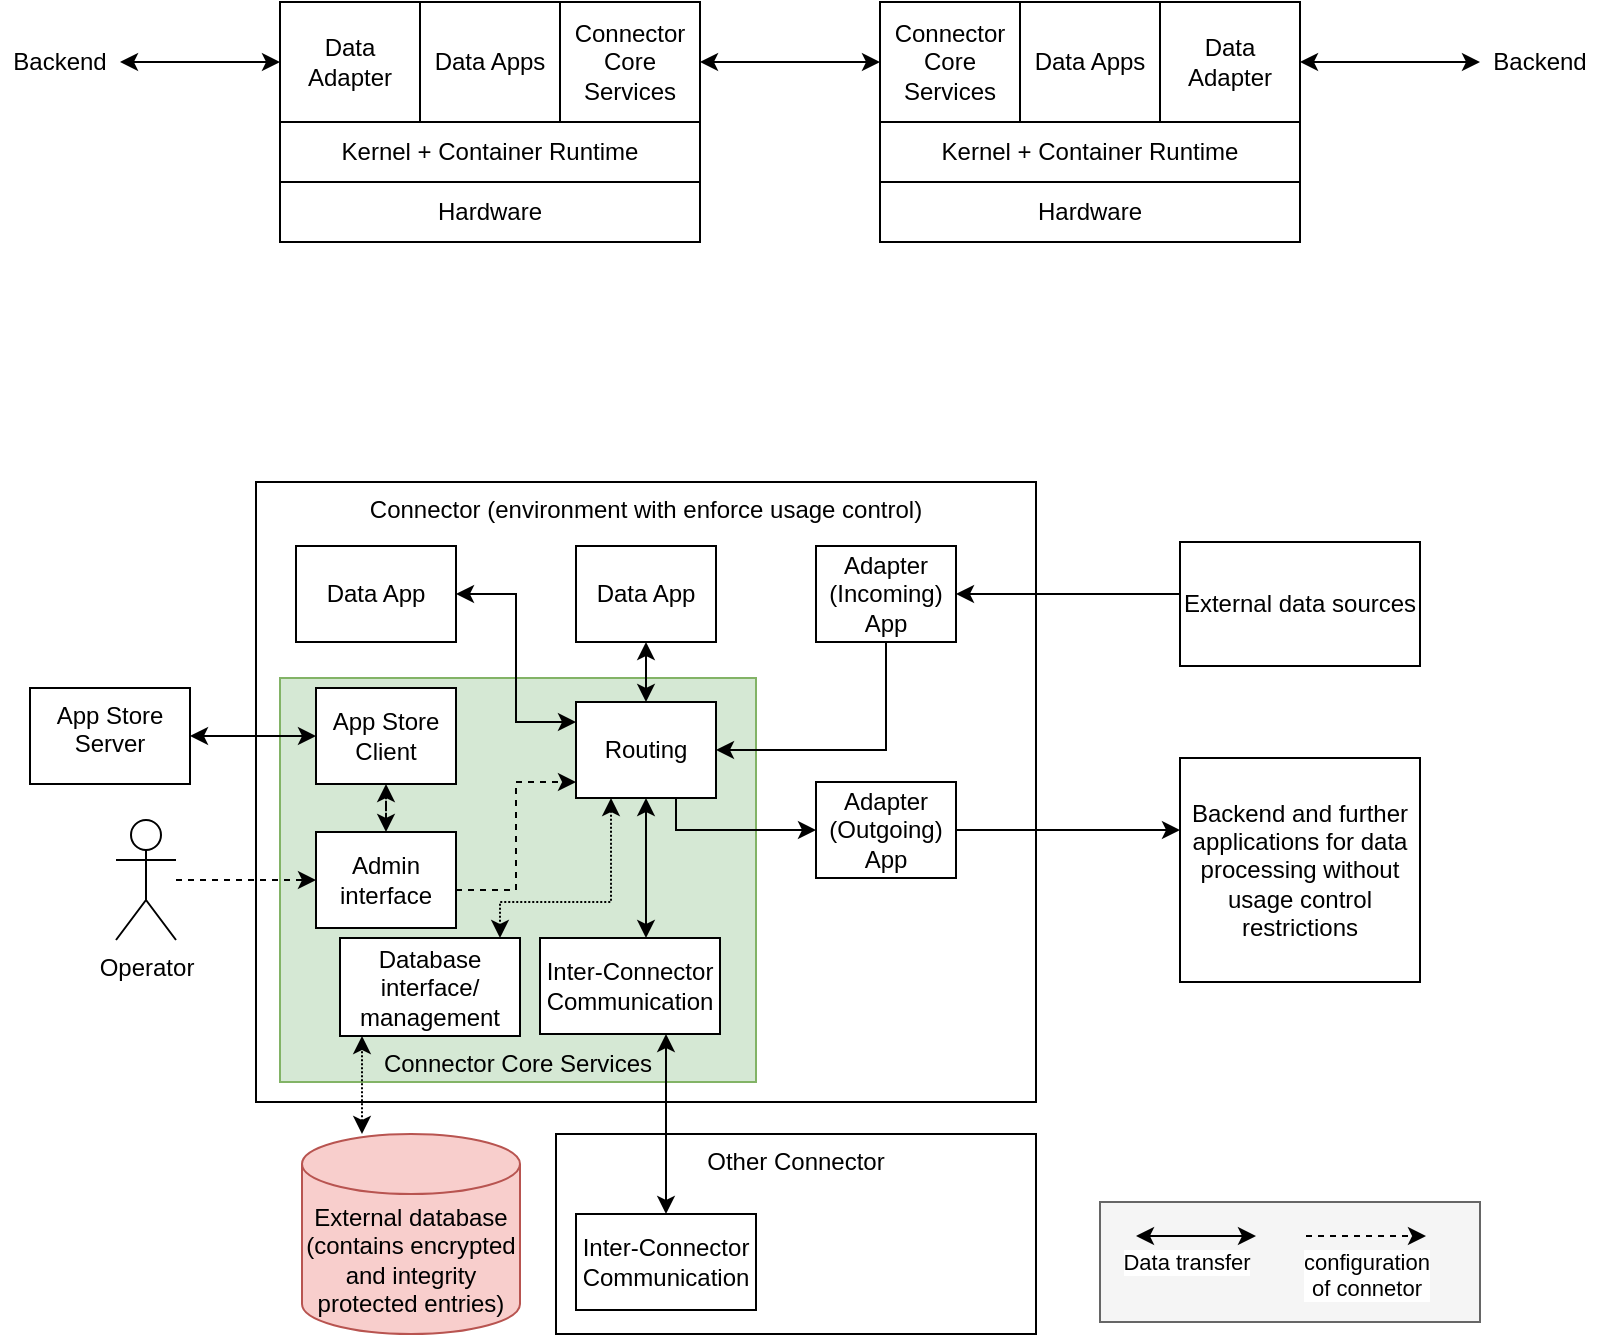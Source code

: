 <mxfile version="16.5.1" type="device"><diagram id="bOl5BT2cn8zYsUA697xh" name="Page-1"><mxGraphModel dx="1102" dy="635" grid="1" gridSize="10" guides="1" tooltips="1" connect="1" arrows="1" fold="1" page="1" pageScale="1" pageWidth="827" pageHeight="583" math="0" shadow="0"><root><mxCell id="0"/><mxCell id="1" parent="0"/><mxCell id="3eL8xNFTJwhiXGhW72Hy-10" value="" style="rounded=0;whiteSpace=wrap;html=1;fillColor=#f5f5f5;fontColor=#333333;strokeColor=#666666;" vertex="1" parent="1"><mxGeometry x="570" y="630" width="190" height="60" as="geometry"/></mxCell><mxCell id="WQdRFX0M8UbtAmI7GhOH-17" value="Connector (environment with enforce usage control)" style="rounded=0;whiteSpace=wrap;html=1;verticalAlign=top;" parent="1" vertex="1"><mxGeometry x="148" y="270" width="390" height="310" as="geometry"/></mxCell><mxCell id="3eL8xNFTJwhiXGhW72Hy-5" value="Connector Core Services" style="rounded=0;whiteSpace=wrap;html=1;verticalAlign=bottom;fillColor=#d5e8d4;strokeColor=#82b366;" vertex="1" parent="1"><mxGeometry x="160" y="368" width="238" height="202" as="geometry"/></mxCell><mxCell id="WQdRFX0M8UbtAmI7GhOH-1" value="Hardware" style="rounded=0;whiteSpace=wrap;html=1;" parent="1" vertex="1"><mxGeometry x="160" y="120" width="210" height="30" as="geometry"/></mxCell><mxCell id="WQdRFX0M8UbtAmI7GhOH-2" value="Kernel + Container Runtime" style="rounded=0;whiteSpace=wrap;html=1;" parent="1" vertex="1"><mxGeometry x="160" y="90" width="210" height="30" as="geometry"/></mxCell><mxCell id="WQdRFX0M8UbtAmI7GhOH-11" style="edgeStyle=orthogonalEdgeStyle;rounded=0;orthogonalLoop=1;jettySize=auto;html=1;entryX=0;entryY=0.5;entryDx=0;entryDy=0;startArrow=classic;startFill=1;" parent="1" source="WQdRFX0M8UbtAmI7GhOH-3" target="WQdRFX0M8UbtAmI7GhOH-8" edge="1"><mxGeometry relative="1" as="geometry"/></mxCell><mxCell id="WQdRFX0M8UbtAmI7GhOH-3" value="Connector Core Services" style="rounded=0;whiteSpace=wrap;html=1;" parent="1" vertex="1"><mxGeometry x="300" y="30" width="70" height="60" as="geometry"/></mxCell><mxCell id="WQdRFX0M8UbtAmI7GhOH-4" value="Data Apps" style="rounded=0;whiteSpace=wrap;html=1;" parent="1" vertex="1"><mxGeometry x="230" y="30" width="70" height="60" as="geometry"/></mxCell><mxCell id="WQdRFX0M8UbtAmI7GhOH-5" value="Data Adapter" style="rounded=0;whiteSpace=wrap;html=1;" parent="1" vertex="1"><mxGeometry x="160" y="30" width="70" height="60" as="geometry"/></mxCell><mxCell id="WQdRFX0M8UbtAmI7GhOH-6" value="Hardware" style="rounded=0;whiteSpace=wrap;html=1;" parent="1" vertex="1"><mxGeometry x="460" y="120" width="210" height="30" as="geometry"/></mxCell><mxCell id="WQdRFX0M8UbtAmI7GhOH-7" value="Kernel + Container Runtime" style="rounded=0;whiteSpace=wrap;html=1;" parent="1" vertex="1"><mxGeometry x="460" y="90" width="210" height="30" as="geometry"/></mxCell><mxCell id="WQdRFX0M8UbtAmI7GhOH-8" value="Connector Core Services" style="rounded=0;whiteSpace=wrap;html=1;" parent="1" vertex="1"><mxGeometry x="460" y="30" width="70" height="60" as="geometry"/></mxCell><mxCell id="WQdRFX0M8UbtAmI7GhOH-9" value="Data Apps" style="rounded=0;whiteSpace=wrap;html=1;" parent="1" vertex="1"><mxGeometry x="530" y="30" width="70" height="60" as="geometry"/></mxCell><mxCell id="WQdRFX0M8UbtAmI7GhOH-10" value="Data Adapter" style="rounded=0;whiteSpace=wrap;html=1;" parent="1" vertex="1"><mxGeometry x="600" y="30" width="70" height="60" as="geometry"/></mxCell><mxCell id="WQdRFX0M8UbtAmI7GhOH-14" style="edgeStyle=orthogonalEdgeStyle;rounded=0;orthogonalLoop=1;jettySize=auto;html=1;startArrow=classic;startFill=1;" parent="1" source="WQdRFX0M8UbtAmI7GhOH-13" target="WQdRFX0M8UbtAmI7GhOH-5" edge="1"><mxGeometry relative="1" as="geometry"/></mxCell><mxCell id="WQdRFX0M8UbtAmI7GhOH-13" value="Backend" style="text;html=1;strokeColor=none;fillColor=none;align=center;verticalAlign=middle;whiteSpace=wrap;rounded=0;" parent="1" vertex="1"><mxGeometry x="20" y="45" width="60" height="30" as="geometry"/></mxCell><mxCell id="WQdRFX0M8UbtAmI7GhOH-15" style="edgeStyle=orthogonalEdgeStyle;rounded=0;orthogonalLoop=1;jettySize=auto;html=1;startArrow=classic;startFill=1;" parent="1" source="WQdRFX0M8UbtAmI7GhOH-16" target="WQdRFX0M8UbtAmI7GhOH-10" edge="1"><mxGeometry relative="1" as="geometry"><mxPoint x="900" y="60" as="targetPoint"/></mxGeometry></mxCell><mxCell id="WQdRFX0M8UbtAmI7GhOH-16" value="Backend" style="text;html=1;strokeColor=none;fillColor=none;align=center;verticalAlign=middle;whiteSpace=wrap;rounded=0;" parent="1" vertex="1"><mxGeometry x="760" y="45" width="60" height="30" as="geometry"/></mxCell><mxCell id="WQdRFX0M8UbtAmI7GhOH-28" style="edgeStyle=orthogonalEdgeStyle;rounded=0;orthogonalLoop=1;jettySize=auto;html=1;startArrow=classic;startFill=1;" parent="1" source="WQdRFX0M8UbtAmI7GhOH-18" target="WQdRFX0M8UbtAmI7GhOH-22" edge="1"><mxGeometry relative="1" as="geometry"><Array as="points"><mxPoint x="278" y="326"/><mxPoint x="278" y="390"/></Array></mxGeometry></mxCell><mxCell id="WQdRFX0M8UbtAmI7GhOH-18" value="Data App" style="rounded=0;whiteSpace=wrap;html=1;" parent="1" vertex="1"><mxGeometry x="168" y="302" width="80" height="48" as="geometry"/></mxCell><mxCell id="WQdRFX0M8UbtAmI7GhOH-27" style="edgeStyle=orthogonalEdgeStyle;rounded=0;orthogonalLoop=1;jettySize=auto;html=1;startArrow=classic;startFill=1;" parent="1" source="WQdRFX0M8UbtAmI7GhOH-19" target="WQdRFX0M8UbtAmI7GhOH-22" edge="1"><mxGeometry relative="1" as="geometry"/></mxCell><mxCell id="WQdRFX0M8UbtAmI7GhOH-19" value="Data App" style="rounded=0;whiteSpace=wrap;html=1;" parent="1" vertex="1"><mxGeometry x="308" y="302" width="70" height="48" as="geometry"/></mxCell><mxCell id="WQdRFX0M8UbtAmI7GhOH-33" style="edgeStyle=orthogonalEdgeStyle;rounded=0;orthogonalLoop=1;jettySize=auto;html=1;startArrow=classic;startFill=1;endArrow=none;endFill=0;" parent="1" source="WQdRFX0M8UbtAmI7GhOH-20" edge="1" target="3eL8xNFTJwhiXGhW72Hy-9"><mxGeometry relative="1" as="geometry"><mxPoint x="550" y="230" as="targetPoint"/><Array as="points"><mxPoint x="600" y="326"/><mxPoint x="600" y="326"/></Array></mxGeometry></mxCell><mxCell id="WQdRFX0M8UbtAmI7GhOH-20" value="Adapter (Incoming)&lt;br&gt;App" style="rounded=0;whiteSpace=wrap;html=1;" parent="1" vertex="1"><mxGeometry x="428" y="302" width="70" height="48" as="geometry"/></mxCell><mxCell id="WQdRFX0M8UbtAmI7GhOH-34" style="edgeStyle=orthogonalEdgeStyle;rounded=0;orthogonalLoop=1;jettySize=auto;html=1;startArrow=none;startFill=0;endArrow=classic;endFill=1;" parent="1" source="WQdRFX0M8UbtAmI7GhOH-21" edge="1" target="WQdRFX0M8UbtAmI7GhOH-35"><mxGeometry relative="1" as="geometry"><mxPoint x="588" y="500" as="targetPoint"/><Array as="points"><mxPoint x="580" y="444"/><mxPoint x="580" y="444"/></Array></mxGeometry></mxCell><mxCell id="WQdRFX0M8UbtAmI7GhOH-21" value="Adapter (Outgoing)&lt;br&gt;App" style="rounded=0;whiteSpace=wrap;html=1;" parent="1" vertex="1"><mxGeometry x="428" y="420" width="70" height="48" as="geometry"/></mxCell><mxCell id="WQdRFX0M8UbtAmI7GhOH-31" style="edgeStyle=orthogonalEdgeStyle;rounded=0;orthogonalLoop=1;jettySize=auto;html=1;startArrow=classic;startFill=1;endArrow=none;endFill=0;" parent="1" source="WQdRFX0M8UbtAmI7GhOH-22" target="WQdRFX0M8UbtAmI7GhOH-20" edge="1"><mxGeometry relative="1" as="geometry"/></mxCell><mxCell id="WQdRFX0M8UbtAmI7GhOH-32" style="edgeStyle=orthogonalEdgeStyle;rounded=0;orthogonalLoop=1;jettySize=auto;html=1;entryX=0;entryY=0.5;entryDx=0;entryDy=0;startArrow=none;startFill=0;" parent="1" source="WQdRFX0M8UbtAmI7GhOH-22" target="WQdRFX0M8UbtAmI7GhOH-21" edge="1"><mxGeometry relative="1" as="geometry"><Array as="points"><mxPoint x="358" y="444"/></Array></mxGeometry></mxCell><mxCell id="WQdRFX0M8UbtAmI7GhOH-37" style="edgeStyle=orthogonalEdgeStyle;rounded=0;orthogonalLoop=1;jettySize=auto;html=1;startArrow=classic;startFill=1;endArrow=classic;endFill=1;" parent="1" source="WQdRFX0M8UbtAmI7GhOH-22" target="WQdRFX0M8UbtAmI7GhOH-36" edge="1"><mxGeometry relative="1" as="geometry"><Array as="points"><mxPoint x="343" y="460"/><mxPoint x="343" y="460"/></Array></mxGeometry></mxCell><mxCell id="3eL8xNFTJwhiXGhW72Hy-15" style="edgeStyle=orthogonalEdgeStyle;rounded=0;orthogonalLoop=1;jettySize=auto;html=1;dashed=1;dashPattern=1 1;startArrow=classic;startFill=1;endArrow=classic;endFill=1;exitX=0.25;exitY=1;exitDx=0;exitDy=0;" edge="1" parent="1" source="WQdRFX0M8UbtAmI7GhOH-22" target="3eL8xNFTJwhiXGhW72Hy-11"><mxGeometry relative="1" as="geometry"><Array as="points"><mxPoint x="326" y="480"/><mxPoint x="270" y="480"/></Array></mxGeometry></mxCell><mxCell id="WQdRFX0M8UbtAmI7GhOH-22" value="Routing&lt;span style=&quot;color: rgba(0 , 0 , 0 , 0) ; font-family: monospace ; font-size: 0px&quot;&gt;%3CmxGraphModel%3E%3Croot%3E%3CmxCell%20id%3D%220%22%2F%3E%3CmxCell%20id%3D%221%22%20parent%3D%220%22%2F%3E%3CmxCell%20id%3D%222%22%20value%3D%22Data%20App%22%20style%3D%22rounded%3D0%3BwhiteSpace%3Dwrap%3Bhtml%3D1%3B%22%20vertex%3D%221%22%20parent%3D%221%22%3E%3CmxGeometry%20x%3D%22210%22%20y%3D%22292%22%20width%3D%2270%22%20height%3D%2248%22%20as%3D%22geometry%22%2F%3E%3C%2FmxCell%3E%3C%2Froot%3E%3C%2FmxGraphModel%3E&lt;/span&gt;" style="rounded=0;whiteSpace=wrap;html=1;" parent="1" vertex="1"><mxGeometry x="308" y="380" width="70" height="48" as="geometry"/></mxCell><mxCell id="WQdRFX0M8UbtAmI7GhOH-26" style="edgeStyle=orthogonalEdgeStyle;rounded=0;orthogonalLoop=1;jettySize=auto;html=1;startArrow=none;startFill=0;dashed=1;" parent="1" source="WQdRFX0M8UbtAmI7GhOH-23" target="WQdRFX0M8UbtAmI7GhOH-22" edge="1"><mxGeometry relative="1" as="geometry"><Array as="points"><mxPoint x="278" y="474"/><mxPoint x="278" y="420"/></Array></mxGeometry></mxCell><mxCell id="WQdRFX0M8UbtAmI7GhOH-30" style="edgeStyle=orthogonalEdgeStyle;rounded=0;orthogonalLoop=1;jettySize=auto;html=1;startArrow=classic;startFill=1;dashed=1;" parent="1" source="WQdRFX0M8UbtAmI7GhOH-23" target="WQdRFX0M8UbtAmI7GhOH-29" edge="1"><mxGeometry relative="1" as="geometry"/></mxCell><mxCell id="WQdRFX0M8UbtAmI7GhOH-23" value="Admin interface" style="rounded=0;whiteSpace=wrap;html=1;" parent="1" vertex="1"><mxGeometry x="178" y="445" width="70" height="48" as="geometry"/></mxCell><mxCell id="WQdRFX0M8UbtAmI7GhOH-25" style="edgeStyle=orthogonalEdgeStyle;rounded=0;orthogonalLoop=1;jettySize=auto;html=1;startArrow=none;startFill=0;endArrow=classic;endFill=1;dashed=1;" parent="1" source="WQdRFX0M8UbtAmI7GhOH-24" target="WQdRFX0M8UbtAmI7GhOH-23" edge="1"><mxGeometry relative="1" as="geometry"/></mxCell><mxCell id="WQdRFX0M8UbtAmI7GhOH-24" value="Operator" style="shape=umlActor;verticalLabelPosition=bottom;verticalAlign=top;html=1;outlineConnect=0;" parent="1" vertex="1"><mxGeometry x="78" y="439" width="30" height="60" as="geometry"/></mxCell><mxCell id="WQdRFX0M8UbtAmI7GhOH-29" value="App Store Client" style="rounded=0;whiteSpace=wrap;html=1;" parent="1" vertex="1"><mxGeometry x="178" y="373" width="70" height="48" as="geometry"/></mxCell><mxCell id="WQdRFX0M8UbtAmI7GhOH-35" value="Backend and further applications for data processing without usage control restrictions" style="rounded=0;whiteSpace=wrap;html=1;" parent="1" vertex="1"><mxGeometry x="610" y="408" width="120" height="112" as="geometry"/></mxCell><mxCell id="WQdRFX0M8UbtAmI7GhOH-36" value="Inter-Connector Communication" style="rounded=0;whiteSpace=wrap;html=1;" parent="1" vertex="1"><mxGeometry x="290" y="498" width="90" height="48" as="geometry"/></mxCell><mxCell id="WQdRFX0M8UbtAmI7GhOH-38" value="Other Connector" style="rounded=0;whiteSpace=wrap;html=1;verticalAlign=top;" parent="1" vertex="1"><mxGeometry x="298" y="596" width="240" height="100" as="geometry"/></mxCell><mxCell id="WQdRFX0M8UbtAmI7GhOH-39" value="Inter-Connector Communication" style="rounded=0;whiteSpace=wrap;html=1;" parent="1" vertex="1"><mxGeometry x="308" y="636" width="90" height="48" as="geometry"/></mxCell><mxCell id="WQdRFX0M8UbtAmI7GhOH-40" style="edgeStyle=orthogonalEdgeStyle;rounded=0;orthogonalLoop=1;jettySize=auto;html=1;entryX=0.5;entryY=0;entryDx=0;entryDy=0;startArrow=classic;startFill=1;endArrow=classic;endFill=1;" parent="1" source="WQdRFX0M8UbtAmI7GhOH-36" target="WQdRFX0M8UbtAmI7GhOH-39" edge="1"><mxGeometry relative="1" as="geometry"><Array as="points"><mxPoint x="353" y="510"/><mxPoint x="353" y="510"/></Array></mxGeometry></mxCell><mxCell id="3eL8xNFTJwhiXGhW72Hy-3" style="edgeStyle=orthogonalEdgeStyle;rounded=0;orthogonalLoop=1;jettySize=auto;html=1;entryX=0;entryY=0.5;entryDx=0;entryDy=0;startArrow=classic;startFill=1;endArrow=classic;endFill=1;" edge="1" parent="1" source="3eL8xNFTJwhiXGhW72Hy-2" target="WQdRFX0M8UbtAmI7GhOH-29"><mxGeometry relative="1" as="geometry"><mxPoint x="118" y="404" as="sourcePoint"/></mxGeometry></mxCell><mxCell id="3eL8xNFTJwhiXGhW72Hy-2" value="App Store Server" style="rounded=0;whiteSpace=wrap;html=1;verticalAlign=top;" vertex="1" parent="1"><mxGeometry x="35" y="373" width="80" height="48" as="geometry"/></mxCell><mxCell id="3eL8xNFTJwhiXGhW72Hy-6" value="Data transfer" style="edgeStyle=orthogonalEdgeStyle;rounded=0;orthogonalLoop=1;jettySize=auto;html=1;startArrow=classic;startFill=1;verticalAlign=top;" edge="1" parent="1"><mxGeometry x="-0.167" relative="1" as="geometry"><Array as="points"><mxPoint x="633" y="647"/><mxPoint x="633" y="647"/></Array><mxPoint x="588" y="647" as="sourcePoint"/><mxPoint x="648" y="647" as="targetPoint"/><mxPoint as="offset"/></mxGeometry></mxCell><mxCell id="3eL8xNFTJwhiXGhW72Hy-7" value="configuration&lt;br&gt;of connetor" style="edgeStyle=orthogonalEdgeStyle;rounded=0;orthogonalLoop=1;jettySize=auto;html=1;startArrow=none;startFill=0;verticalAlign=top;dashed=1;" edge="1" parent="1"><mxGeometry relative="1" as="geometry"><Array as="points"><mxPoint x="718" y="647"/><mxPoint x="718" y="647"/></Array><mxPoint x="673" y="647" as="sourcePoint"/><mxPoint x="733" y="647" as="targetPoint"/><mxPoint as="offset"/></mxGeometry></mxCell><mxCell id="3eL8xNFTJwhiXGhW72Hy-9" value="External data sources" style="rounded=0;whiteSpace=wrap;html=1;" vertex="1" parent="1"><mxGeometry x="610" y="300" width="120" height="62" as="geometry"/></mxCell><mxCell id="3eL8xNFTJwhiXGhW72Hy-11" value="Database interface/&lt;br&gt;management" style="rounded=0;whiteSpace=wrap;html=1;" vertex="1" parent="1"><mxGeometry x="190" y="498" width="90" height="49" as="geometry"/></mxCell><mxCell id="3eL8xNFTJwhiXGhW72Hy-14" style="edgeStyle=orthogonalEdgeStyle;rounded=0;orthogonalLoop=1;jettySize=auto;html=1;dashed=1;startArrow=classic;startFill=1;endArrow=classic;endFill=1;dashPattern=1 1;" edge="1" parent="1" source="3eL8xNFTJwhiXGhW72Hy-13" target="3eL8xNFTJwhiXGhW72Hy-11"><mxGeometry relative="1" as="geometry"><Array as="points"><mxPoint x="201" y="560"/><mxPoint x="201" y="560"/></Array></mxGeometry></mxCell><mxCell id="3eL8xNFTJwhiXGhW72Hy-13" value="External database (contains encrypted and integrity protected entries)" style="shape=cylinder3;whiteSpace=wrap;html=1;boundedLbl=1;backgroundOutline=1;size=15;fillColor=#f8cecc;strokeColor=#b85450;" vertex="1" parent="1"><mxGeometry x="171" y="596" width="109" height="100" as="geometry"/></mxCell></root></mxGraphModel></diagram></mxfile>